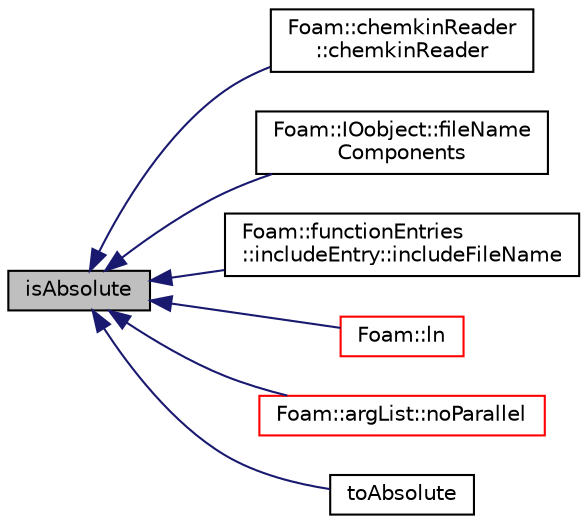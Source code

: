 digraph "isAbsolute"
{
  bgcolor="transparent";
  edge [fontname="Helvetica",fontsize="10",labelfontname="Helvetica",labelfontsize="10"];
  node [fontname="Helvetica",fontsize="10",shape=record];
  rankdir="LR";
  Node1 [label="isAbsolute",height=0.2,width=0.4,color="black", fillcolor="grey75", style="filled", fontcolor="black"];
  Node1 -> Node2 [dir="back",color="midnightblue",fontsize="10",style="solid",fontname="Helvetica"];
  Node2 [label="Foam::chemkinReader\l::chemkinReader",height=0.2,width=0.4,color="black",URL="$a00268.html#ad5d1c0516a2875bcf47df1f69561dffe",tooltip="Construct by getting the CHEMKIN III file name from dictionary. "];
  Node1 -> Node3 [dir="back",color="midnightblue",fontsize="10",style="solid",fontname="Helvetica"];
  Node3 [label="Foam::IOobject::fileName\lComponents",height=0.2,width=0.4,color="black",URL="$a01197.html#a7d27b76557b60f572ecd7fa620bd3d8e",tooltip="Split path into instance, local, name components. "];
  Node1 -> Node4 [dir="back",color="midnightblue",fontsize="10",style="solid",fontname="Helvetica"];
  Node4 [label="Foam::functionEntries\l::includeEntry::includeFileName",height=0.2,width=0.4,color="black",URL="$a01057.html#a9cbd98ead2bb7538e417330caa3bc452",tooltip="Read the include fileName from Istream, expand and return. "];
  Node1 -> Node5 [dir="back",color="midnightblue",fontsize="10",style="solid",fontname="Helvetica"];
  Node5 [label="Foam::ln",height=0.2,width=0.4,color="red",URL="$a10974.html#aea60636e831c1465e94c96bf1afdce2f",tooltip="Create a softlink. dst should not exist. Returns true if successful. "];
  Node1 -> Node6 [dir="back",color="midnightblue",fontsize="10",style="solid",fontname="Helvetica"];
  Node6 [label="Foam::argList::noParallel",height=0.2,width=0.4,color="red",URL="$a00067.html#aa98a19a77af57e5cf159bdfdf6573fb6",tooltip="Remove the parallel options. "];
  Node1 -> Node7 [dir="back",color="midnightblue",fontsize="10",style="solid",fontname="Helvetica"];
  Node7 [label="toAbsolute",height=0.2,width=0.4,color="black",URL="$a00790.html#ab0feed39df624befd2f92329572fd680",tooltip="Convert from relative to absolute. "];
}

